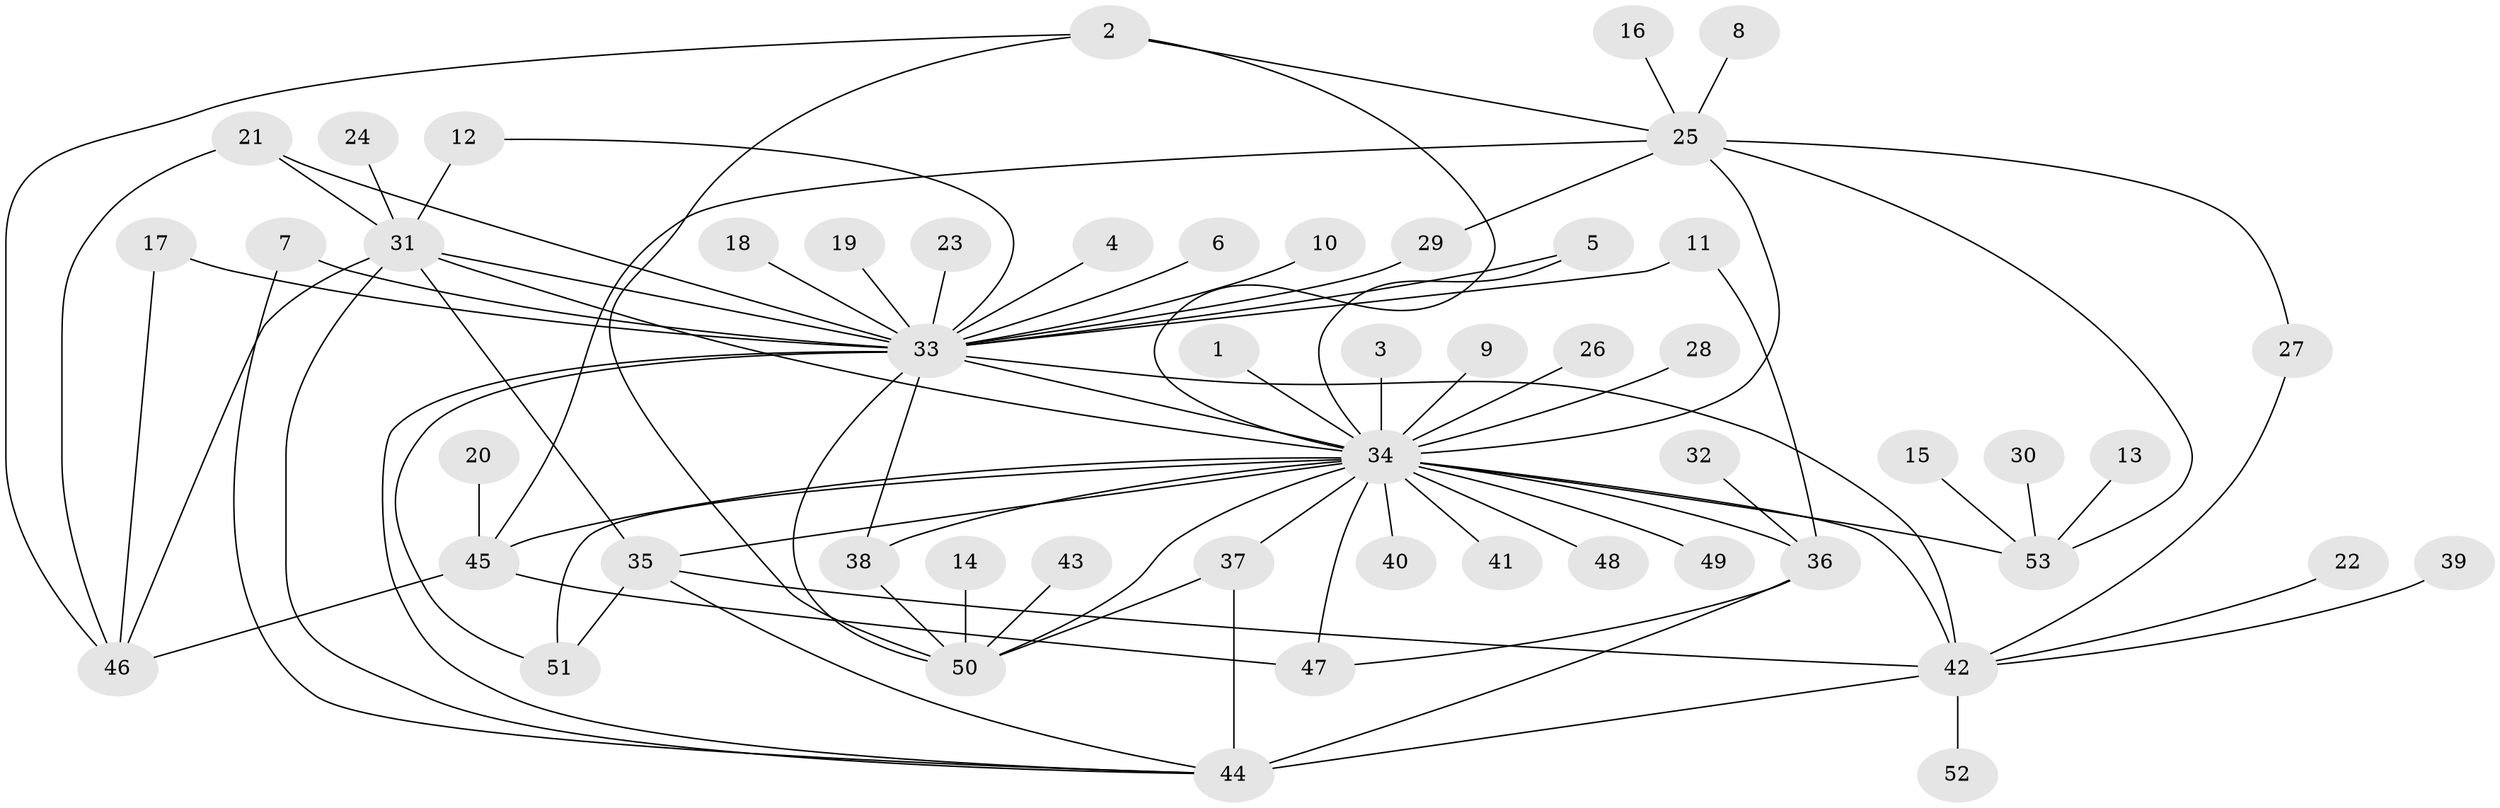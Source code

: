 // original degree distribution, {2: 0.24509803921568626, 22: 0.00980392156862745, 1: 0.47058823529411764, 8: 0.0196078431372549, 11: 0.00980392156862745, 5: 0.049019607843137254, 3: 0.09803921568627451, 28: 0.00980392156862745, 4: 0.049019607843137254, 7: 0.0196078431372549, 6: 0.0196078431372549}
// Generated by graph-tools (version 1.1) at 2025/48/03/06/25 01:48:57]
// undirected, 53 vertices, 84 edges
graph export_dot {
graph [start="1"]
  node [color=gray90,style=filled];
  1;
  2;
  3;
  4;
  5;
  6;
  7;
  8;
  9;
  10;
  11;
  12;
  13;
  14;
  15;
  16;
  17;
  18;
  19;
  20;
  21;
  22;
  23;
  24;
  25;
  26;
  27;
  28;
  29;
  30;
  31;
  32;
  33;
  34;
  35;
  36;
  37;
  38;
  39;
  40;
  41;
  42;
  43;
  44;
  45;
  46;
  47;
  48;
  49;
  50;
  51;
  52;
  53;
  1 -- 34 [weight=1.0];
  2 -- 25 [weight=1.0];
  2 -- 34 [weight=1.0];
  2 -- 46 [weight=1.0];
  2 -- 50 [weight=1.0];
  3 -- 34 [weight=1.0];
  4 -- 33 [weight=1.0];
  5 -- 33 [weight=1.0];
  5 -- 34 [weight=1.0];
  6 -- 33 [weight=1.0];
  7 -- 33 [weight=1.0];
  7 -- 44 [weight=1.0];
  8 -- 25 [weight=1.0];
  9 -- 34 [weight=1.0];
  10 -- 33 [weight=1.0];
  11 -- 33 [weight=1.0];
  11 -- 36 [weight=1.0];
  12 -- 31 [weight=1.0];
  12 -- 33 [weight=1.0];
  13 -- 53 [weight=1.0];
  14 -- 50 [weight=1.0];
  15 -- 53 [weight=1.0];
  16 -- 25 [weight=1.0];
  17 -- 33 [weight=1.0];
  17 -- 46 [weight=1.0];
  18 -- 33 [weight=1.0];
  19 -- 33 [weight=1.0];
  20 -- 45 [weight=1.0];
  21 -- 31 [weight=1.0];
  21 -- 33 [weight=1.0];
  21 -- 46 [weight=1.0];
  22 -- 42 [weight=1.0];
  23 -- 33 [weight=1.0];
  24 -- 31 [weight=1.0];
  25 -- 27 [weight=1.0];
  25 -- 29 [weight=1.0];
  25 -- 34 [weight=1.0];
  25 -- 45 [weight=1.0];
  25 -- 53 [weight=1.0];
  26 -- 34 [weight=1.0];
  27 -- 42 [weight=1.0];
  28 -- 34 [weight=2.0];
  29 -- 33 [weight=1.0];
  30 -- 53 [weight=1.0];
  31 -- 33 [weight=1.0];
  31 -- 34 [weight=1.0];
  31 -- 35 [weight=1.0];
  31 -- 44 [weight=1.0];
  31 -- 46 [weight=1.0];
  32 -- 36 [weight=1.0];
  33 -- 34 [weight=1.0];
  33 -- 38 [weight=1.0];
  33 -- 42 [weight=1.0];
  33 -- 44 [weight=1.0];
  33 -- 50 [weight=1.0];
  33 -- 51 [weight=1.0];
  34 -- 35 [weight=1.0];
  34 -- 36 [weight=1.0];
  34 -- 37 [weight=1.0];
  34 -- 38 [weight=1.0];
  34 -- 40 [weight=1.0];
  34 -- 41 [weight=1.0];
  34 -- 42 [weight=1.0];
  34 -- 45 [weight=1.0];
  34 -- 47 [weight=1.0];
  34 -- 48 [weight=1.0];
  34 -- 49 [weight=1.0];
  34 -- 50 [weight=1.0];
  34 -- 51 [weight=1.0];
  34 -- 53 [weight=1.0];
  35 -- 42 [weight=1.0];
  35 -- 44 [weight=1.0];
  35 -- 51 [weight=1.0];
  36 -- 44 [weight=3.0];
  36 -- 47 [weight=1.0];
  37 -- 44 [weight=1.0];
  37 -- 50 [weight=1.0];
  38 -- 50 [weight=1.0];
  39 -- 42 [weight=1.0];
  42 -- 44 [weight=1.0];
  42 -- 52 [weight=1.0];
  43 -- 50 [weight=1.0];
  45 -- 46 [weight=1.0];
  45 -- 47 [weight=1.0];
}
